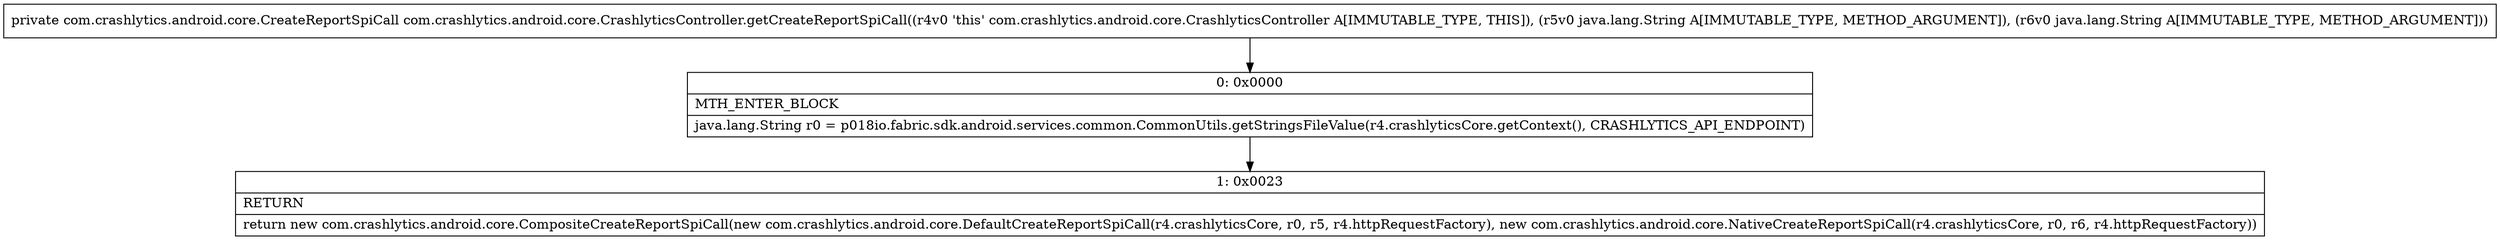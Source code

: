 digraph "CFG forcom.crashlytics.android.core.CrashlyticsController.getCreateReportSpiCall(Ljava\/lang\/String;Ljava\/lang\/String;)Lcom\/crashlytics\/android\/core\/CreateReportSpiCall;" {
Node_0 [shape=record,label="{0\:\ 0x0000|MTH_ENTER_BLOCK\l|java.lang.String r0 = p018io.fabric.sdk.android.services.common.CommonUtils.getStringsFileValue(r4.crashlyticsCore.getContext(), CRASHLYTICS_API_ENDPOINT)\l}"];
Node_1 [shape=record,label="{1\:\ 0x0023|RETURN\l|return new com.crashlytics.android.core.CompositeCreateReportSpiCall(new com.crashlytics.android.core.DefaultCreateReportSpiCall(r4.crashlyticsCore, r0, r5, r4.httpRequestFactory), new com.crashlytics.android.core.NativeCreateReportSpiCall(r4.crashlyticsCore, r0, r6, r4.httpRequestFactory))\l}"];
MethodNode[shape=record,label="{private com.crashlytics.android.core.CreateReportSpiCall com.crashlytics.android.core.CrashlyticsController.getCreateReportSpiCall((r4v0 'this' com.crashlytics.android.core.CrashlyticsController A[IMMUTABLE_TYPE, THIS]), (r5v0 java.lang.String A[IMMUTABLE_TYPE, METHOD_ARGUMENT]), (r6v0 java.lang.String A[IMMUTABLE_TYPE, METHOD_ARGUMENT])) }"];
MethodNode -> Node_0;
Node_0 -> Node_1;
}

